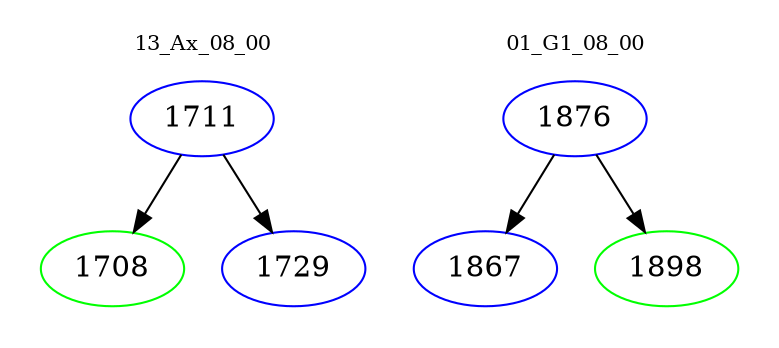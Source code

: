 digraph{
subgraph cluster_0 {
color = white
label = "13_Ax_08_00";
fontsize=10;
T0_1711 [label="1711", color="blue"]
T0_1711 -> T0_1708 [color="black"]
T0_1708 [label="1708", color="green"]
T0_1711 -> T0_1729 [color="black"]
T0_1729 [label="1729", color="blue"]
}
subgraph cluster_1 {
color = white
label = "01_G1_08_00";
fontsize=10;
T1_1876 [label="1876", color="blue"]
T1_1876 -> T1_1867 [color="black"]
T1_1867 [label="1867", color="blue"]
T1_1876 -> T1_1898 [color="black"]
T1_1898 [label="1898", color="green"]
}
}
